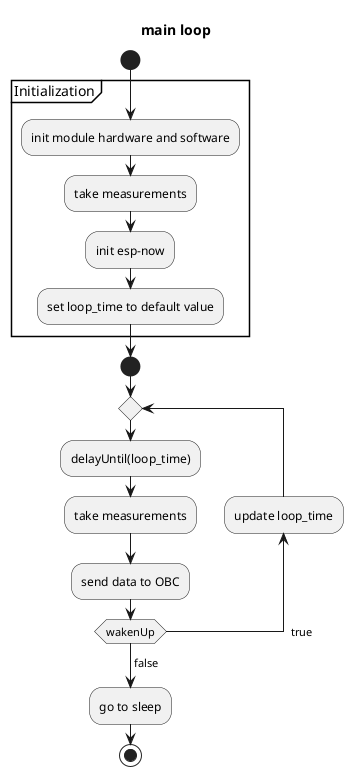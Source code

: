 @startuml

' participant "On-board computer" as obc
' participant "Module" as slave
' participant "Software template" as template

' == Tx Loop == 
' autonumber
' obc -> slave : mission state  
' template -> obc: send data
' slave -> template: stateInWakenUp()

' alt True
' template -> slave: turn off sleep mode
' else False
' template -> slave: go to sleep
' end group

' == Main Loop ==

' group initialization

' end group
title main loop
start

partition Initialization {

:init module hardware and software;

:take measurements;

:init esp-now;

:set loop_time to default value;
}

start
repeat
:delayUntil(loop_time);

:take measurements;

:send data to OBC;

' if (wakenUp) then (no)
'     :go to sleep;
'     stop
'     else (yes)
' endif
(-> true) backward :update loop_time;
repeatwhile (wakenUp)
->false;
:go to sleep;
stop

@enduml